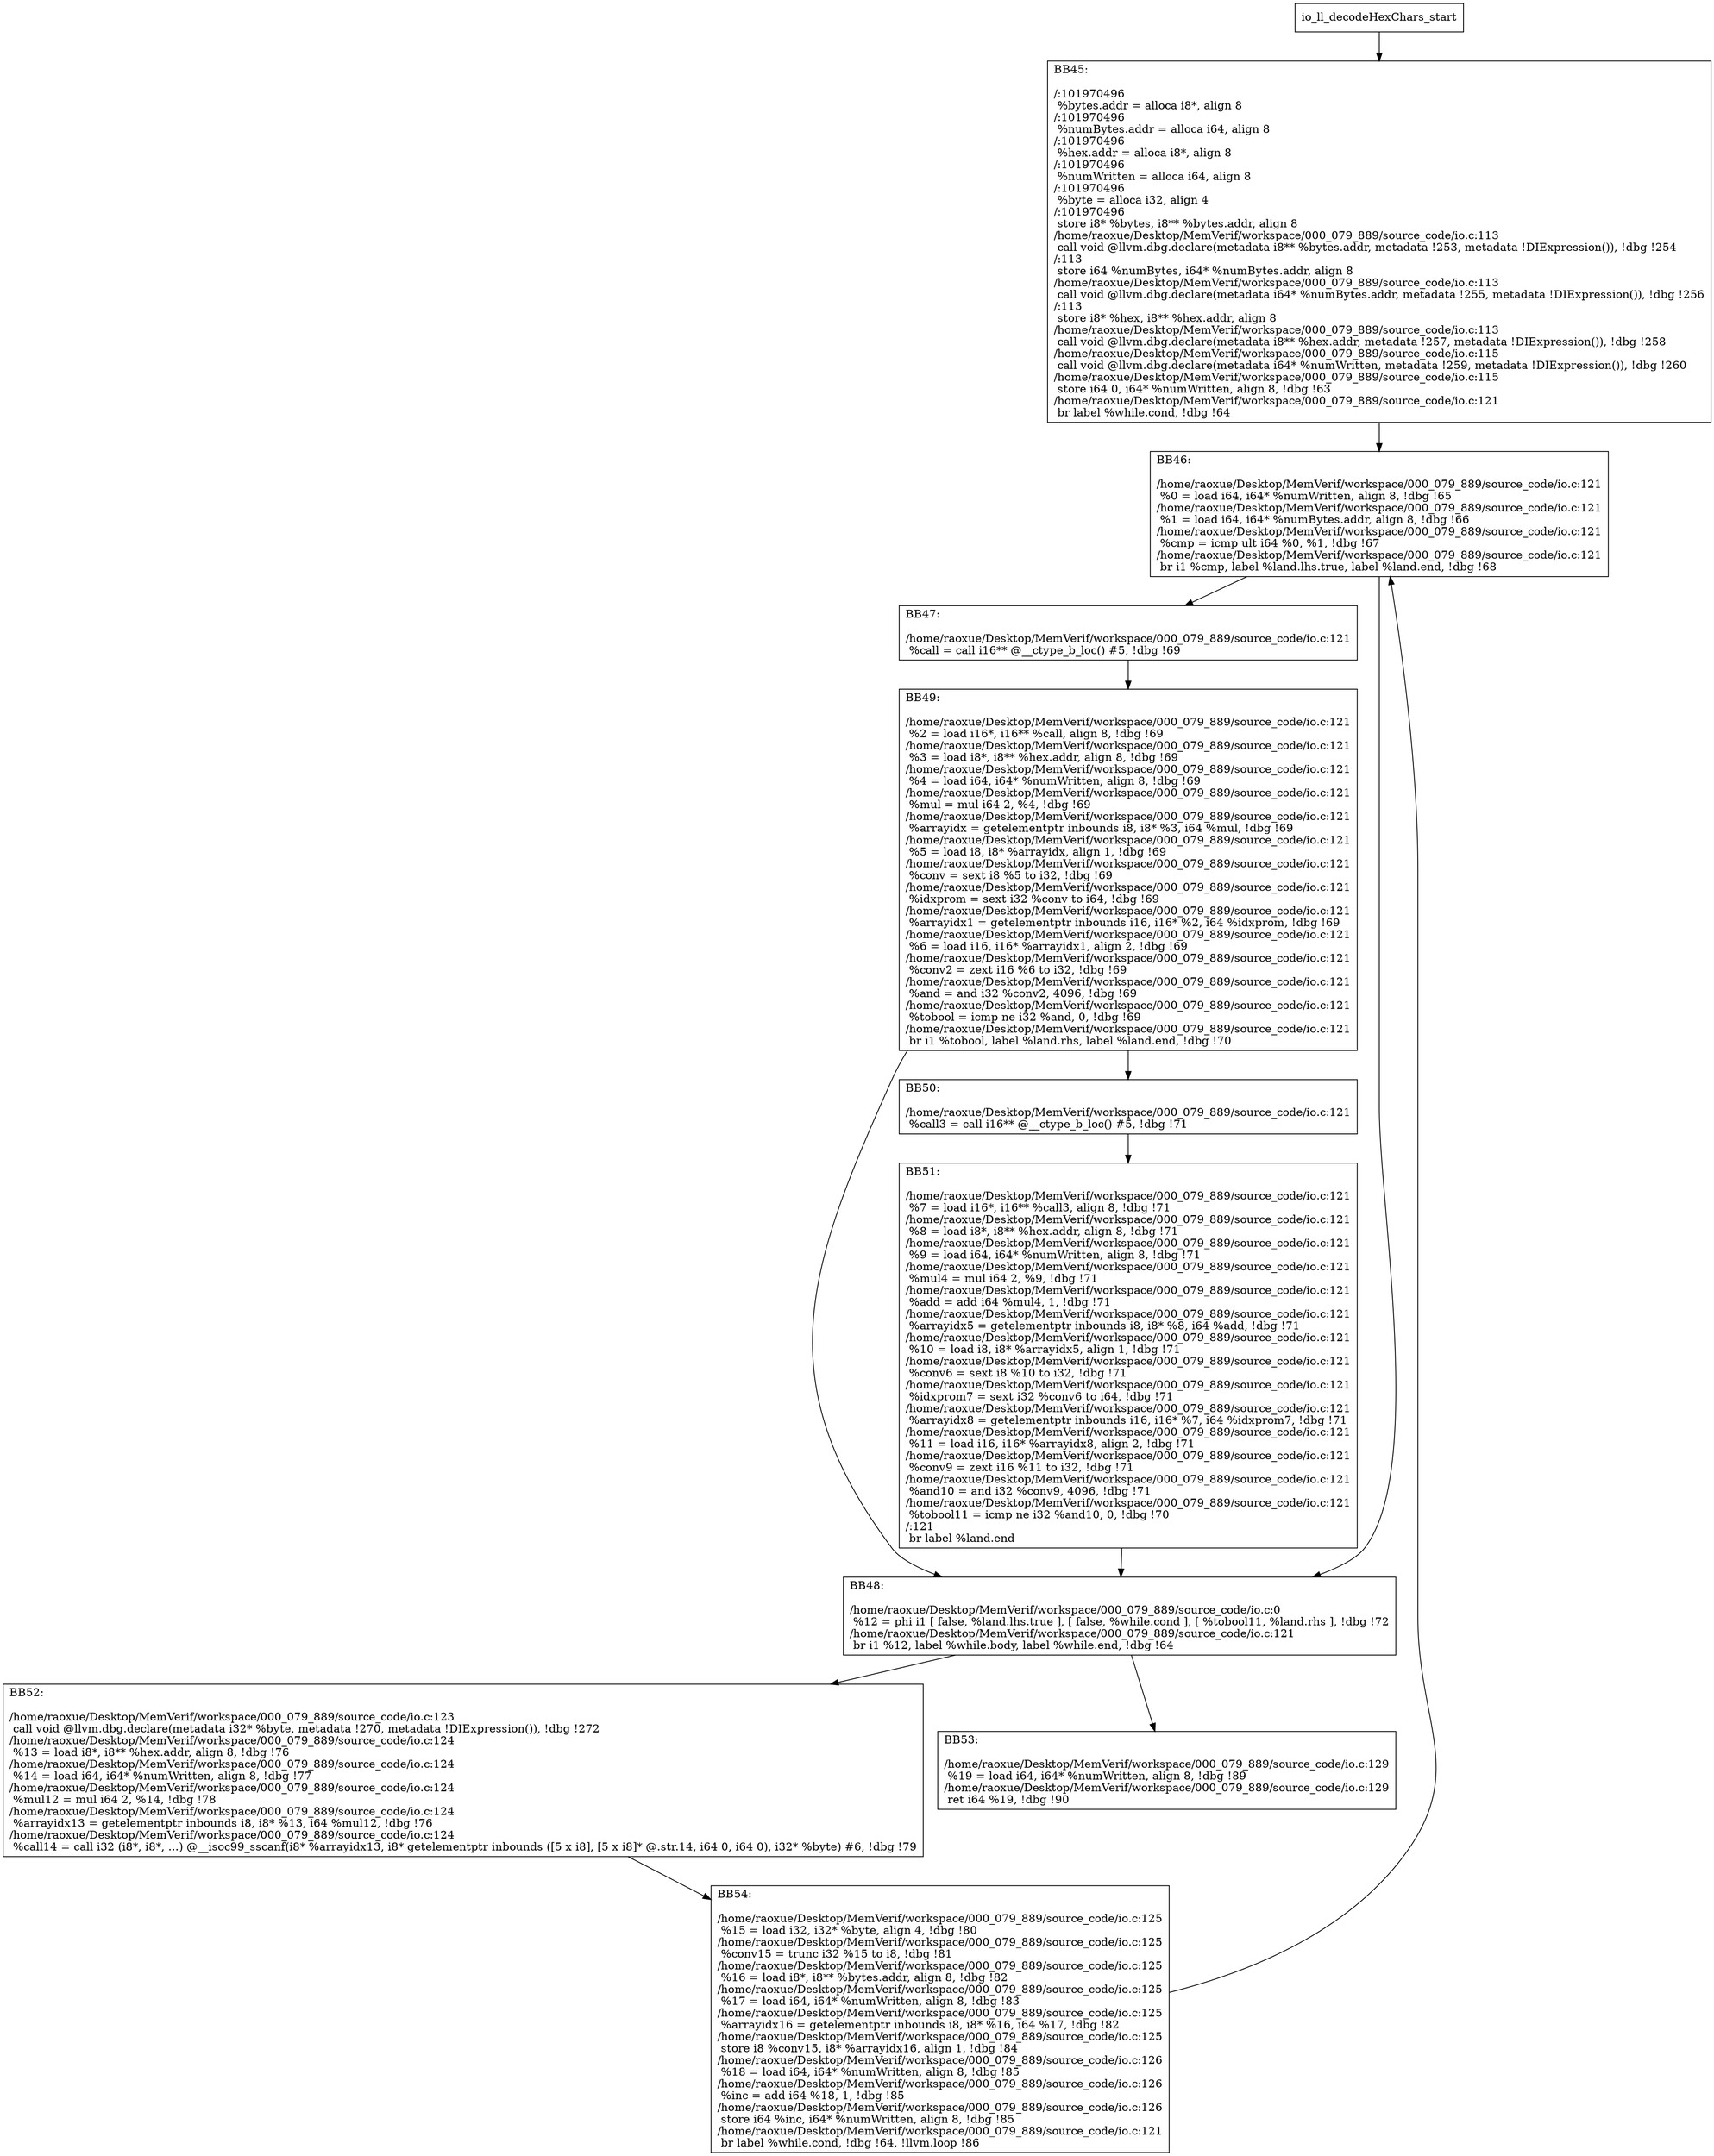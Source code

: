 digraph "CFG for'io_ll_decodeHexChars' function" {
	BBio_ll_decodeHexChars_start[shape=record,label="{io_ll_decodeHexChars_start}"];
	BBio_ll_decodeHexChars_start-> io_ll_decodeHexCharsBB45;
	io_ll_decodeHexCharsBB45 [shape=record, label="{BB45:\l\l/:101970496\l
  %bytes.addr = alloca i8*, align 8\l
/:101970496\l
  %numBytes.addr = alloca i64, align 8\l
/:101970496\l
  %hex.addr = alloca i8*, align 8\l
/:101970496\l
  %numWritten = alloca i64, align 8\l
/:101970496\l
  %byte = alloca i32, align 4\l
/:101970496\l
  store i8* %bytes, i8** %bytes.addr, align 8\l
/home/raoxue/Desktop/MemVerif/workspace/000_079_889/source_code/io.c:113\l
  call void @llvm.dbg.declare(metadata i8** %bytes.addr, metadata !253, metadata !DIExpression()), !dbg !254\l
/:113\l
  store i64 %numBytes, i64* %numBytes.addr, align 8\l
/home/raoxue/Desktop/MemVerif/workspace/000_079_889/source_code/io.c:113\l
  call void @llvm.dbg.declare(metadata i64* %numBytes.addr, metadata !255, metadata !DIExpression()), !dbg !256\l
/:113\l
  store i8* %hex, i8** %hex.addr, align 8\l
/home/raoxue/Desktop/MemVerif/workspace/000_079_889/source_code/io.c:113\l
  call void @llvm.dbg.declare(metadata i8** %hex.addr, metadata !257, metadata !DIExpression()), !dbg !258\l
/home/raoxue/Desktop/MemVerif/workspace/000_079_889/source_code/io.c:115\l
  call void @llvm.dbg.declare(metadata i64* %numWritten, metadata !259, metadata !DIExpression()), !dbg !260\l
/home/raoxue/Desktop/MemVerif/workspace/000_079_889/source_code/io.c:115\l
  store i64 0, i64* %numWritten, align 8, !dbg !63\l
/home/raoxue/Desktop/MemVerif/workspace/000_079_889/source_code/io.c:121\l
  br label %while.cond, !dbg !64\l
}"];
	io_ll_decodeHexCharsBB45-> io_ll_decodeHexCharsBB46;
	io_ll_decodeHexCharsBB46 [shape=record, label="{BB46:\l\l/home/raoxue/Desktop/MemVerif/workspace/000_079_889/source_code/io.c:121\l
  %0 = load i64, i64* %numWritten, align 8, !dbg !65\l
/home/raoxue/Desktop/MemVerif/workspace/000_079_889/source_code/io.c:121\l
  %1 = load i64, i64* %numBytes.addr, align 8, !dbg !66\l
/home/raoxue/Desktop/MemVerif/workspace/000_079_889/source_code/io.c:121\l
  %cmp = icmp ult i64 %0, %1, !dbg !67\l
/home/raoxue/Desktop/MemVerif/workspace/000_079_889/source_code/io.c:121\l
  br i1 %cmp, label %land.lhs.true, label %land.end, !dbg !68\l
}"];
	io_ll_decodeHexCharsBB46-> io_ll_decodeHexCharsBB47;
	io_ll_decodeHexCharsBB46-> io_ll_decodeHexCharsBB48;
	io_ll_decodeHexCharsBB47 [shape=record, label="{BB47:\l\l/home/raoxue/Desktop/MemVerif/workspace/000_079_889/source_code/io.c:121\l
  %call = call i16** @__ctype_b_loc() #5, !dbg !69\l
}"];
	io_ll_decodeHexCharsBB47-> io_ll_decodeHexCharsBB49;
	io_ll_decodeHexCharsBB49 [shape=record, label="{BB49:\l\l/home/raoxue/Desktop/MemVerif/workspace/000_079_889/source_code/io.c:121\l
  %2 = load i16*, i16** %call, align 8, !dbg !69\l
/home/raoxue/Desktop/MemVerif/workspace/000_079_889/source_code/io.c:121\l
  %3 = load i8*, i8** %hex.addr, align 8, !dbg !69\l
/home/raoxue/Desktop/MemVerif/workspace/000_079_889/source_code/io.c:121\l
  %4 = load i64, i64* %numWritten, align 8, !dbg !69\l
/home/raoxue/Desktop/MemVerif/workspace/000_079_889/source_code/io.c:121\l
  %mul = mul i64 2, %4, !dbg !69\l
/home/raoxue/Desktop/MemVerif/workspace/000_079_889/source_code/io.c:121\l
  %arrayidx = getelementptr inbounds i8, i8* %3, i64 %mul, !dbg !69\l
/home/raoxue/Desktop/MemVerif/workspace/000_079_889/source_code/io.c:121\l
  %5 = load i8, i8* %arrayidx, align 1, !dbg !69\l
/home/raoxue/Desktop/MemVerif/workspace/000_079_889/source_code/io.c:121\l
  %conv = sext i8 %5 to i32, !dbg !69\l
/home/raoxue/Desktop/MemVerif/workspace/000_079_889/source_code/io.c:121\l
  %idxprom = sext i32 %conv to i64, !dbg !69\l
/home/raoxue/Desktop/MemVerif/workspace/000_079_889/source_code/io.c:121\l
  %arrayidx1 = getelementptr inbounds i16, i16* %2, i64 %idxprom, !dbg !69\l
/home/raoxue/Desktop/MemVerif/workspace/000_079_889/source_code/io.c:121\l
  %6 = load i16, i16* %arrayidx1, align 2, !dbg !69\l
/home/raoxue/Desktop/MemVerif/workspace/000_079_889/source_code/io.c:121\l
  %conv2 = zext i16 %6 to i32, !dbg !69\l
/home/raoxue/Desktop/MemVerif/workspace/000_079_889/source_code/io.c:121\l
  %and = and i32 %conv2, 4096, !dbg !69\l
/home/raoxue/Desktop/MemVerif/workspace/000_079_889/source_code/io.c:121\l
  %tobool = icmp ne i32 %and, 0, !dbg !69\l
/home/raoxue/Desktop/MemVerif/workspace/000_079_889/source_code/io.c:121\l
  br i1 %tobool, label %land.rhs, label %land.end, !dbg !70\l
}"];
	io_ll_decodeHexCharsBB49-> io_ll_decodeHexCharsBB50;
	io_ll_decodeHexCharsBB49-> io_ll_decodeHexCharsBB48;
	io_ll_decodeHexCharsBB50 [shape=record, label="{BB50:\l\l/home/raoxue/Desktop/MemVerif/workspace/000_079_889/source_code/io.c:121\l
  %call3 = call i16** @__ctype_b_loc() #5, !dbg !71\l
}"];
	io_ll_decodeHexCharsBB50-> io_ll_decodeHexCharsBB51;
	io_ll_decodeHexCharsBB51 [shape=record, label="{BB51:\l\l/home/raoxue/Desktop/MemVerif/workspace/000_079_889/source_code/io.c:121\l
  %7 = load i16*, i16** %call3, align 8, !dbg !71\l
/home/raoxue/Desktop/MemVerif/workspace/000_079_889/source_code/io.c:121\l
  %8 = load i8*, i8** %hex.addr, align 8, !dbg !71\l
/home/raoxue/Desktop/MemVerif/workspace/000_079_889/source_code/io.c:121\l
  %9 = load i64, i64* %numWritten, align 8, !dbg !71\l
/home/raoxue/Desktop/MemVerif/workspace/000_079_889/source_code/io.c:121\l
  %mul4 = mul i64 2, %9, !dbg !71\l
/home/raoxue/Desktop/MemVerif/workspace/000_079_889/source_code/io.c:121\l
  %add = add i64 %mul4, 1, !dbg !71\l
/home/raoxue/Desktop/MemVerif/workspace/000_079_889/source_code/io.c:121\l
  %arrayidx5 = getelementptr inbounds i8, i8* %8, i64 %add, !dbg !71\l
/home/raoxue/Desktop/MemVerif/workspace/000_079_889/source_code/io.c:121\l
  %10 = load i8, i8* %arrayidx5, align 1, !dbg !71\l
/home/raoxue/Desktop/MemVerif/workspace/000_079_889/source_code/io.c:121\l
  %conv6 = sext i8 %10 to i32, !dbg !71\l
/home/raoxue/Desktop/MemVerif/workspace/000_079_889/source_code/io.c:121\l
  %idxprom7 = sext i32 %conv6 to i64, !dbg !71\l
/home/raoxue/Desktop/MemVerif/workspace/000_079_889/source_code/io.c:121\l
  %arrayidx8 = getelementptr inbounds i16, i16* %7, i64 %idxprom7, !dbg !71\l
/home/raoxue/Desktop/MemVerif/workspace/000_079_889/source_code/io.c:121\l
  %11 = load i16, i16* %arrayidx8, align 2, !dbg !71\l
/home/raoxue/Desktop/MemVerif/workspace/000_079_889/source_code/io.c:121\l
  %conv9 = zext i16 %11 to i32, !dbg !71\l
/home/raoxue/Desktop/MemVerif/workspace/000_079_889/source_code/io.c:121\l
  %and10 = and i32 %conv9, 4096, !dbg !71\l
/home/raoxue/Desktop/MemVerif/workspace/000_079_889/source_code/io.c:121\l
  %tobool11 = icmp ne i32 %and10, 0, !dbg !70\l
/:121\l
  br label %land.end\l
}"];
	io_ll_decodeHexCharsBB51-> io_ll_decodeHexCharsBB48;
	io_ll_decodeHexCharsBB48 [shape=record, label="{BB48:\l\l/home/raoxue/Desktop/MemVerif/workspace/000_079_889/source_code/io.c:0\l
  %12 = phi i1 [ false, %land.lhs.true ], [ false, %while.cond ], [ %tobool11, %land.rhs ], !dbg !72\l
/home/raoxue/Desktop/MemVerif/workspace/000_079_889/source_code/io.c:121\l
  br i1 %12, label %while.body, label %while.end, !dbg !64\l
}"];
	io_ll_decodeHexCharsBB48-> io_ll_decodeHexCharsBB52;
	io_ll_decodeHexCharsBB48-> io_ll_decodeHexCharsBB53;
	io_ll_decodeHexCharsBB52 [shape=record, label="{BB52:\l\l/home/raoxue/Desktop/MemVerif/workspace/000_079_889/source_code/io.c:123\l
  call void @llvm.dbg.declare(metadata i32* %byte, metadata !270, metadata !DIExpression()), !dbg !272\l
/home/raoxue/Desktop/MemVerif/workspace/000_079_889/source_code/io.c:124\l
  %13 = load i8*, i8** %hex.addr, align 8, !dbg !76\l
/home/raoxue/Desktop/MemVerif/workspace/000_079_889/source_code/io.c:124\l
  %14 = load i64, i64* %numWritten, align 8, !dbg !77\l
/home/raoxue/Desktop/MemVerif/workspace/000_079_889/source_code/io.c:124\l
  %mul12 = mul i64 2, %14, !dbg !78\l
/home/raoxue/Desktop/MemVerif/workspace/000_079_889/source_code/io.c:124\l
  %arrayidx13 = getelementptr inbounds i8, i8* %13, i64 %mul12, !dbg !76\l
/home/raoxue/Desktop/MemVerif/workspace/000_079_889/source_code/io.c:124\l
  %call14 = call i32 (i8*, i8*, ...) @__isoc99_sscanf(i8* %arrayidx13, i8* getelementptr inbounds ([5 x i8], [5 x i8]* @.str.14, i64 0, i64 0), i32* %byte) #6, !dbg !79\l
}"];
	io_ll_decodeHexCharsBB52-> io_ll_decodeHexCharsBB54;
	io_ll_decodeHexCharsBB54 [shape=record, label="{BB54:\l\l/home/raoxue/Desktop/MemVerif/workspace/000_079_889/source_code/io.c:125\l
  %15 = load i32, i32* %byte, align 4, !dbg !80\l
/home/raoxue/Desktop/MemVerif/workspace/000_079_889/source_code/io.c:125\l
  %conv15 = trunc i32 %15 to i8, !dbg !81\l
/home/raoxue/Desktop/MemVerif/workspace/000_079_889/source_code/io.c:125\l
  %16 = load i8*, i8** %bytes.addr, align 8, !dbg !82\l
/home/raoxue/Desktop/MemVerif/workspace/000_079_889/source_code/io.c:125\l
  %17 = load i64, i64* %numWritten, align 8, !dbg !83\l
/home/raoxue/Desktop/MemVerif/workspace/000_079_889/source_code/io.c:125\l
  %arrayidx16 = getelementptr inbounds i8, i8* %16, i64 %17, !dbg !82\l
/home/raoxue/Desktop/MemVerif/workspace/000_079_889/source_code/io.c:125\l
  store i8 %conv15, i8* %arrayidx16, align 1, !dbg !84\l
/home/raoxue/Desktop/MemVerif/workspace/000_079_889/source_code/io.c:126\l
  %18 = load i64, i64* %numWritten, align 8, !dbg !85\l
/home/raoxue/Desktop/MemVerif/workspace/000_079_889/source_code/io.c:126\l
  %inc = add i64 %18, 1, !dbg !85\l
/home/raoxue/Desktop/MemVerif/workspace/000_079_889/source_code/io.c:126\l
  store i64 %inc, i64* %numWritten, align 8, !dbg !85\l
/home/raoxue/Desktop/MemVerif/workspace/000_079_889/source_code/io.c:121\l
  br label %while.cond, !dbg !64, !llvm.loop !86\l
}"];
	io_ll_decodeHexCharsBB54-> io_ll_decodeHexCharsBB46;
	io_ll_decodeHexCharsBB53 [shape=record, label="{BB53:\l\l/home/raoxue/Desktop/MemVerif/workspace/000_079_889/source_code/io.c:129\l
  %19 = load i64, i64* %numWritten, align 8, !dbg !89\l
/home/raoxue/Desktop/MemVerif/workspace/000_079_889/source_code/io.c:129\l
  ret i64 %19, !dbg !90\l
}"];
}
